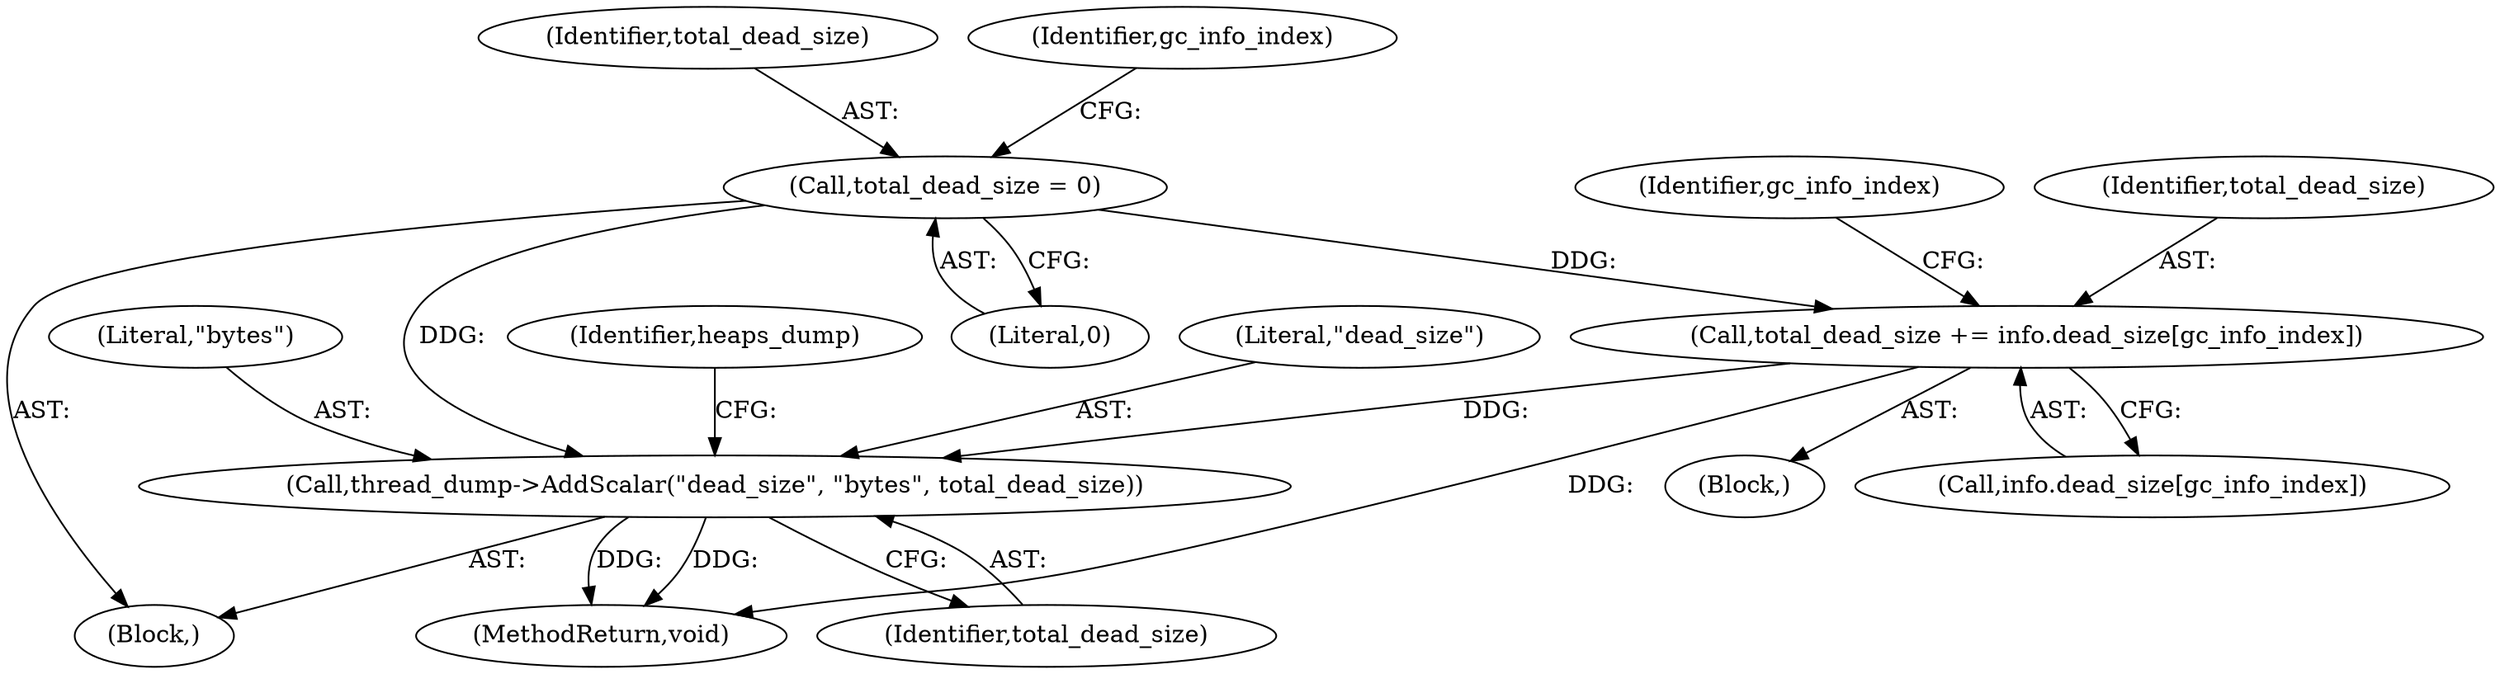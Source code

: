 digraph "0_Chrome_20b65d00ca3d8696430e22efad7485366f8c3a21_2@API" {
"1000248" [label="(Call,thread_dump->AddScalar(\"dead_size\", \"bytes\", total_dead_size))"];
"1000224" [label="(Call,total_dead_size += info.dead_size[gc_info_index])"];
"1000189" [label="(Call,total_dead_size = 0)"];
"1000224" [label="(Call,total_dead_size += info.dead_size[gc_info_index])"];
"1000190" [label="(Identifier,total_dead_size)"];
"1000250" [label="(Literal,\"bytes\")"];
"1000195" [label="(Identifier,gc_info_index)"];
"1000201" [label="(Identifier,gc_info_index)"];
"1000102" [label="(Block,)"];
"1000254" [label="(Identifier,heaps_dump)"];
"1000251" [label="(Identifier,total_dead_size)"];
"1000265" [label="(MethodReturn,void)"];
"1000189" [label="(Call,total_dead_size = 0)"];
"1000191" [label="(Literal,0)"];
"1000248" [label="(Call,thread_dump->AddScalar(\"dead_size\", \"bytes\", total_dead_size))"];
"1000202" [label="(Block,)"];
"1000249" [label="(Literal,\"dead_size\")"];
"1000225" [label="(Identifier,total_dead_size)"];
"1000226" [label="(Call,info.dead_size[gc_info_index])"];
"1000248" -> "1000102"  [label="AST: "];
"1000248" -> "1000251"  [label="CFG: "];
"1000249" -> "1000248"  [label="AST: "];
"1000250" -> "1000248"  [label="AST: "];
"1000251" -> "1000248"  [label="AST: "];
"1000254" -> "1000248"  [label="CFG: "];
"1000248" -> "1000265"  [label="DDG: "];
"1000248" -> "1000265"  [label="DDG: "];
"1000224" -> "1000248"  [label="DDG: "];
"1000189" -> "1000248"  [label="DDG: "];
"1000224" -> "1000202"  [label="AST: "];
"1000224" -> "1000226"  [label="CFG: "];
"1000225" -> "1000224"  [label="AST: "];
"1000226" -> "1000224"  [label="AST: "];
"1000201" -> "1000224"  [label="CFG: "];
"1000224" -> "1000265"  [label="DDG: "];
"1000189" -> "1000224"  [label="DDG: "];
"1000189" -> "1000102"  [label="AST: "];
"1000189" -> "1000191"  [label="CFG: "];
"1000190" -> "1000189"  [label="AST: "];
"1000191" -> "1000189"  [label="AST: "];
"1000195" -> "1000189"  [label="CFG: "];
}
